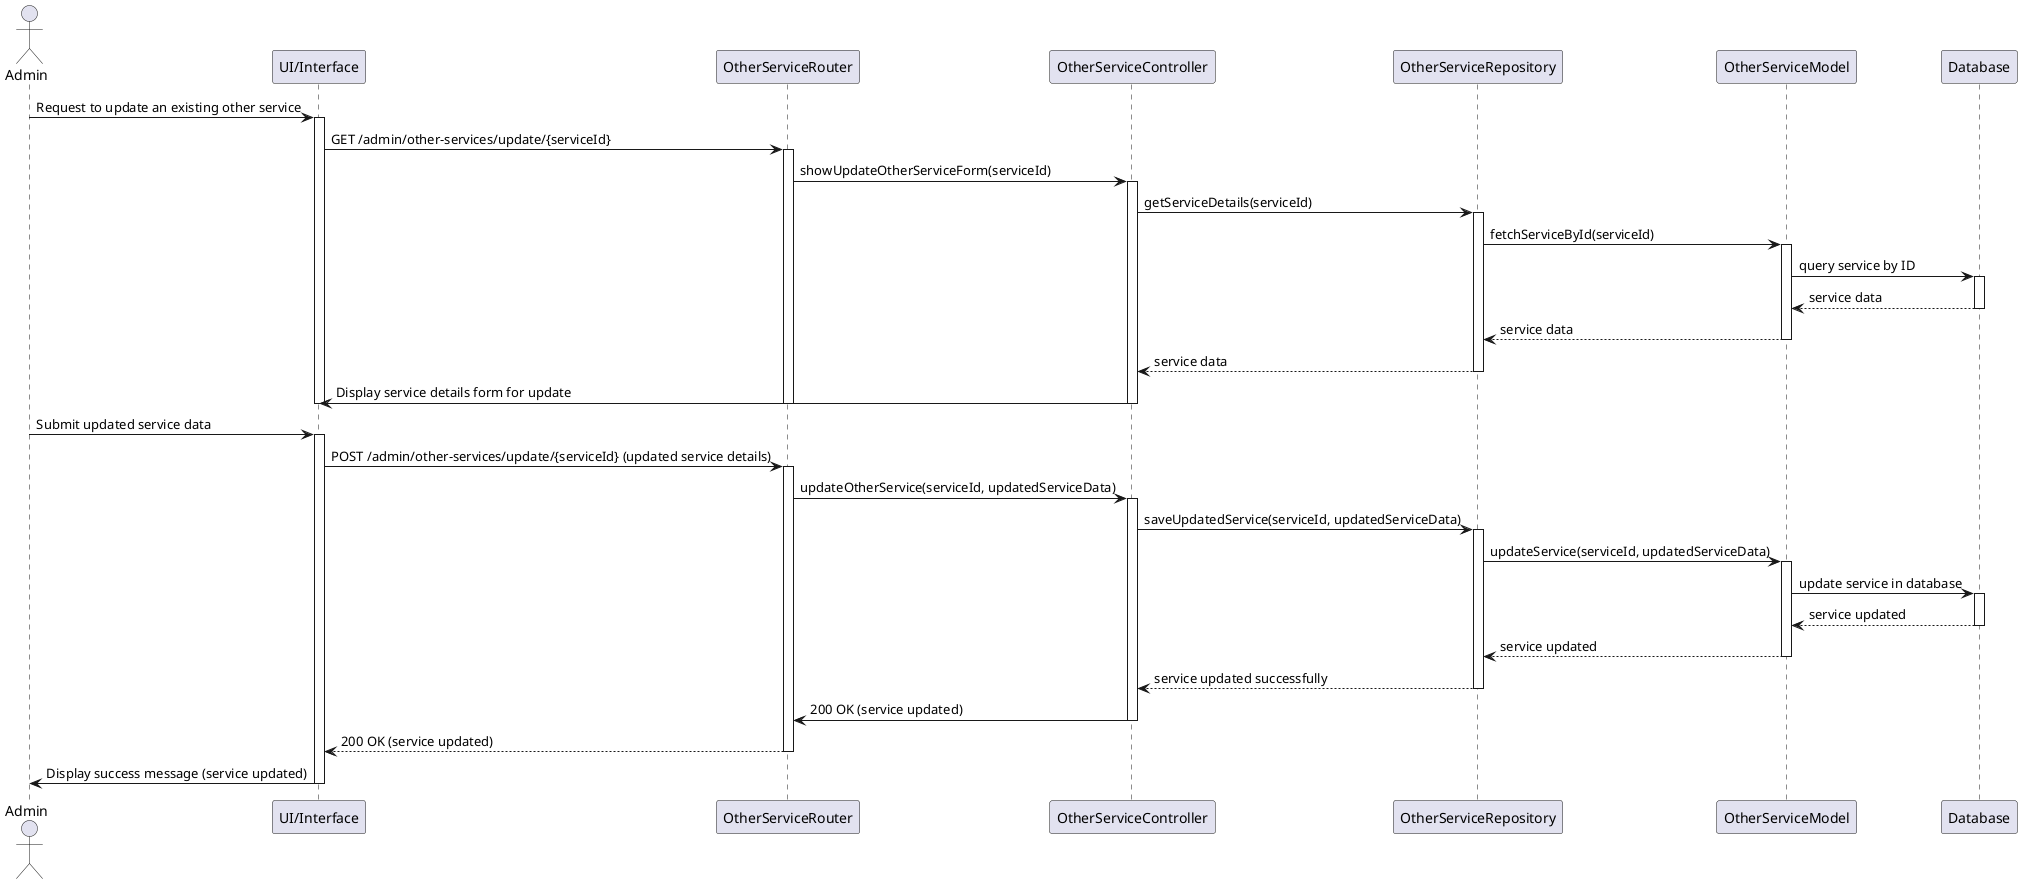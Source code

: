 @startuml
actor Admin
participant "UI/Interface" as UI
participant "OtherServiceRouter" as Router
participant "OtherServiceController" as Controller
participant "OtherServiceRepository" as Repository
participant "OtherServiceModel" as OtherServiceModel
participant "Database" as DB

Admin -> UI: Request to update an existing other service
activate UI
UI -> Router: GET /admin/other-services/update/{serviceId}
activate Router
Router -> Controller: showUpdateOtherServiceForm(serviceId)
activate Controller
Controller -> Repository: getServiceDetails(serviceId)
activate Repository

Repository -> OtherServiceModel: fetchServiceById(serviceId)
activate OtherServiceModel
OtherServiceModel -> DB: query service by ID
activate DB
DB --> OtherServiceModel: service data
deactivate DB
OtherServiceModel --> Repository: service data
deactivate OtherServiceModel
Repository --> Controller: service data
deactivate Repository

Controller -> UI: Display service details form for update
deactivate Controller
deactivate Router
deactivate UI

Admin -> UI: Submit updated service data
activate UI
UI -> Router: POST /admin/other-services/update/{serviceId} (updated service details)
activate Router
Router -> Controller: updateOtherService(serviceId, updatedServiceData)
activate Controller
Controller -> Repository: saveUpdatedService(serviceId, updatedServiceData)
activate Repository

Repository -> OtherServiceModel: updateService(serviceId, updatedServiceData)
activate OtherServiceModel
OtherServiceModel -> DB: update service in database
activate DB
DB --> OtherServiceModel: service updated
deactivate DB
OtherServiceModel --> Repository: service updated
deactivate OtherServiceModel
Repository --> Controller: service updated successfully
deactivate Repository

Controller -> Router: 200 OK (service updated)
deactivate Controller
Router --> UI: 200 OK (service updated)
deactivate Router
UI -> Admin: Display success message (service updated)
deactivate UI
@enduml
